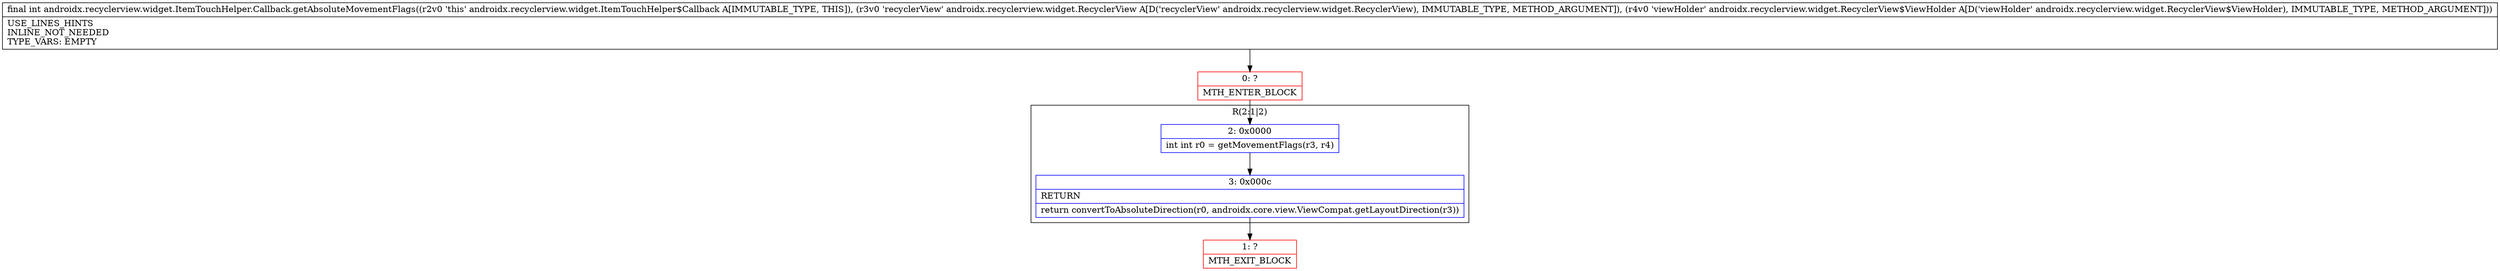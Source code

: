 digraph "CFG forandroidx.recyclerview.widget.ItemTouchHelper.Callback.getAbsoluteMovementFlags(Landroidx\/recyclerview\/widget\/RecyclerView;Landroidx\/recyclerview\/widget\/RecyclerView$ViewHolder;)I" {
subgraph cluster_Region_910093778 {
label = "R(2:1|2)";
node [shape=record,color=blue];
Node_2 [shape=record,label="{2\:\ 0x0000|int int r0 = getMovementFlags(r3, r4)\l}"];
Node_3 [shape=record,label="{3\:\ 0x000c|RETURN\l|return convertToAbsoluteDirection(r0, androidx.core.view.ViewCompat.getLayoutDirection(r3))\l}"];
}
Node_0 [shape=record,color=red,label="{0\:\ ?|MTH_ENTER_BLOCK\l}"];
Node_1 [shape=record,color=red,label="{1\:\ ?|MTH_EXIT_BLOCK\l}"];
MethodNode[shape=record,label="{final int androidx.recyclerview.widget.ItemTouchHelper.Callback.getAbsoluteMovementFlags((r2v0 'this' androidx.recyclerview.widget.ItemTouchHelper$Callback A[IMMUTABLE_TYPE, THIS]), (r3v0 'recyclerView' androidx.recyclerview.widget.RecyclerView A[D('recyclerView' androidx.recyclerview.widget.RecyclerView), IMMUTABLE_TYPE, METHOD_ARGUMENT]), (r4v0 'viewHolder' androidx.recyclerview.widget.RecyclerView$ViewHolder A[D('viewHolder' androidx.recyclerview.widget.RecyclerView$ViewHolder), IMMUTABLE_TYPE, METHOD_ARGUMENT]))  | USE_LINES_HINTS\lINLINE_NOT_NEEDED\lTYPE_VARS: EMPTY\l}"];
MethodNode -> Node_0;Node_2 -> Node_3;
Node_3 -> Node_1;
Node_0 -> Node_2;
}

